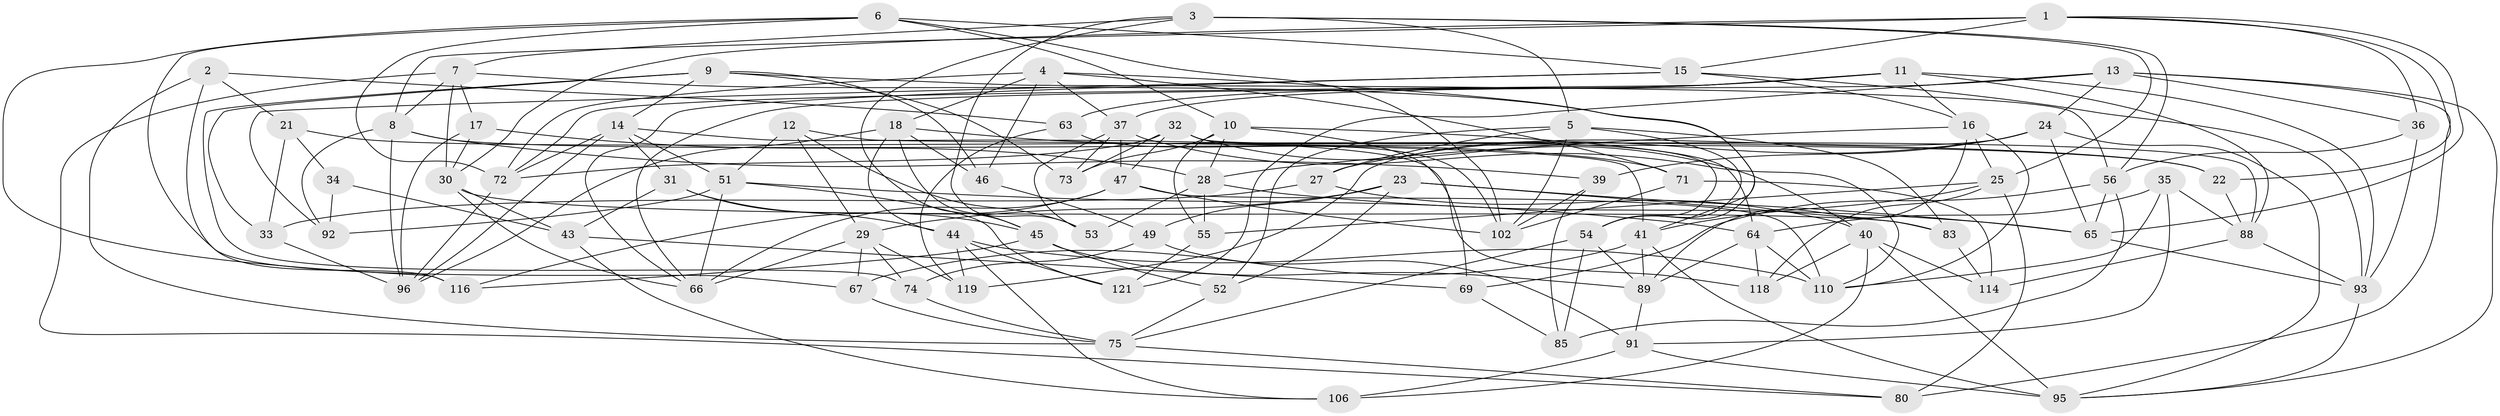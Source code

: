 // Generated by graph-tools (version 1.1) at 2025/52/02/27/25 19:52:30]
// undirected, 78 vertices, 199 edges
graph export_dot {
graph [start="1"]
  node [color=gray90,style=filled];
  1 [super="+70"];
  2;
  3 [super="+19"];
  4 [super="+58"];
  5 [super="+48"];
  6 [super="+38"];
  7 [super="+42"];
  8 [super="+20"];
  9 [super="+60"];
  10 [super="+79"];
  11 [super="+101"];
  12;
  13 [super="+104"];
  14 [super="+62"];
  15 [super="+81"];
  16 [super="+117"];
  17;
  18 [super="+78"];
  21;
  22;
  23 [super="+113"];
  24 [super="+26"];
  25 [super="+61"];
  27;
  28 [super="+86"];
  29 [super="+50"];
  30 [super="+108"];
  31;
  32 [super="+76"];
  33;
  34;
  35;
  36;
  37 [super="+59"];
  39;
  40 [super="+105"];
  41 [super="+57"];
  43 [super="+87"];
  44 [super="+94"];
  45 [super="+111"];
  46;
  47 [super="+84"];
  49 [super="+109"];
  51 [super="+82"];
  52;
  53;
  54 [super="+68"];
  55;
  56 [super="+103"];
  63;
  64 [super="+77"];
  65 [super="+90"];
  66 [super="+97"];
  67;
  69;
  71;
  72 [super="+122"];
  73;
  74;
  75 [super="+99"];
  80;
  83;
  85;
  88 [super="+98"];
  89 [super="+100"];
  91 [super="+120"];
  92;
  93 [super="+107"];
  95 [super="+124"];
  96 [super="+123"];
  102 [super="+115"];
  106;
  110 [super="+112"];
  114;
  116;
  118;
  119;
  121;
  1 -- 65;
  1 -- 36;
  1 -- 15;
  1 -- 30;
  1 -- 22;
  1 -- 8;
  2 -- 63;
  2 -- 75;
  2 -- 21;
  2 -- 116;
  3 -- 45;
  3 -- 5;
  3 -- 7;
  3 -- 56;
  3 -- 25;
  3 -- 53;
  4 -- 72;
  4 -- 54;
  4 -- 18;
  4 -- 37;
  4 -- 46;
  4 -- 71;
  5 -- 54;
  5 -- 27;
  5 -- 83;
  5 -- 52;
  5 -- 102;
  6 -- 102;
  6 -- 116;
  6 -- 67;
  6 -- 15;
  6 -- 10;
  6 -- 72;
  7 -- 17;
  7 -- 8;
  7 -- 30;
  7 -- 80;
  7 -- 41;
  8 -- 39;
  8 -- 96;
  8 -- 92;
  8 -- 22;
  9 -- 74;
  9 -- 14;
  9 -- 46;
  9 -- 56;
  9 -- 73;
  9 -- 33;
  10 -- 28;
  10 -- 73;
  10 -- 55;
  10 -- 64;
  10 -- 69;
  11 -- 63;
  11 -- 16;
  11 -- 88;
  11 -- 72;
  11 -- 93;
  11 -- 37;
  12 -- 53;
  12 -- 51;
  12 -- 41;
  12 -- 29;
  13 -- 80;
  13 -- 36;
  13 -- 66;
  13 -- 24;
  13 -- 121;
  13 -- 95;
  14 -- 118;
  14 -- 51;
  14 -- 96;
  14 -- 31;
  14 -- 72;
  15 -- 92;
  15 -- 66;
  15 -- 16;
  15 -- 93;
  16 -- 25;
  16 -- 28;
  16 -- 110;
  16 -- 89;
  17 -- 30;
  17 -- 96;
  17 -- 28;
  18 -- 71;
  18 -- 45;
  18 -- 46;
  18 -- 44;
  18 -- 96;
  21 -- 22;
  21 -- 33;
  21 -- 34;
  22 -- 88;
  23 -- 49 [weight=2];
  23 -- 52;
  23 -- 29;
  23 -- 65;
  23 -- 83;
  24 -- 119;
  24 -- 65;
  24 -- 27;
  24 -- 39;
  24 -- 95;
  25 -- 41;
  25 -- 55;
  25 -- 80;
  25 -- 118;
  27 -- 33;
  27 -- 40;
  28 -- 53;
  28 -- 55;
  28 -- 65;
  29 -- 119;
  29 -- 67;
  29 -- 66;
  29 -- 74;
  30 -- 43;
  30 -- 66;
  30 -- 83;
  31 -- 45;
  31 -- 43;
  31 -- 44;
  32 -- 40;
  32 -- 73;
  32 -- 47;
  32 -- 88;
  32 -- 72;
  32 -- 54;
  33 -- 96;
  34 -- 43 [weight=2];
  34 -- 92;
  35 -- 110;
  35 -- 64;
  35 -- 88;
  35 -- 91;
  36 -- 56;
  36 -- 93;
  37 -- 73;
  37 -- 53;
  37 -- 110;
  37 -- 47;
  39 -- 85;
  39 -- 102;
  40 -- 95;
  40 -- 106;
  40 -- 114;
  40 -- 118;
  41 -- 67;
  41 -- 89;
  41 -- 95;
  43 -- 106;
  43 -- 69;
  44 -- 119;
  44 -- 110;
  44 -- 121;
  44 -- 106;
  45 -- 116;
  45 -- 52;
  45 -- 89;
  46 -- 49;
  47 -- 116;
  47 -- 110;
  47 -- 66;
  47 -- 102;
  49 -- 74;
  49 -- 91 [weight=2];
  51 -- 92;
  51 -- 64;
  51 -- 121;
  51 -- 66;
  52 -- 75;
  54 -- 85;
  54 -- 89;
  54 -- 75;
  55 -- 121;
  56 -- 69;
  56 -- 65;
  56 -- 85;
  63 -- 119;
  63 -- 102;
  64 -- 89;
  64 -- 118;
  64 -- 110;
  65 -- 93;
  67 -- 75;
  69 -- 85;
  71 -- 114;
  71 -- 102;
  72 -- 96;
  74 -- 75;
  75 -- 80;
  83 -- 114;
  88 -- 93;
  88 -- 114;
  89 -- 91;
  91 -- 106;
  91 -- 95;
  93 -- 95;
}
